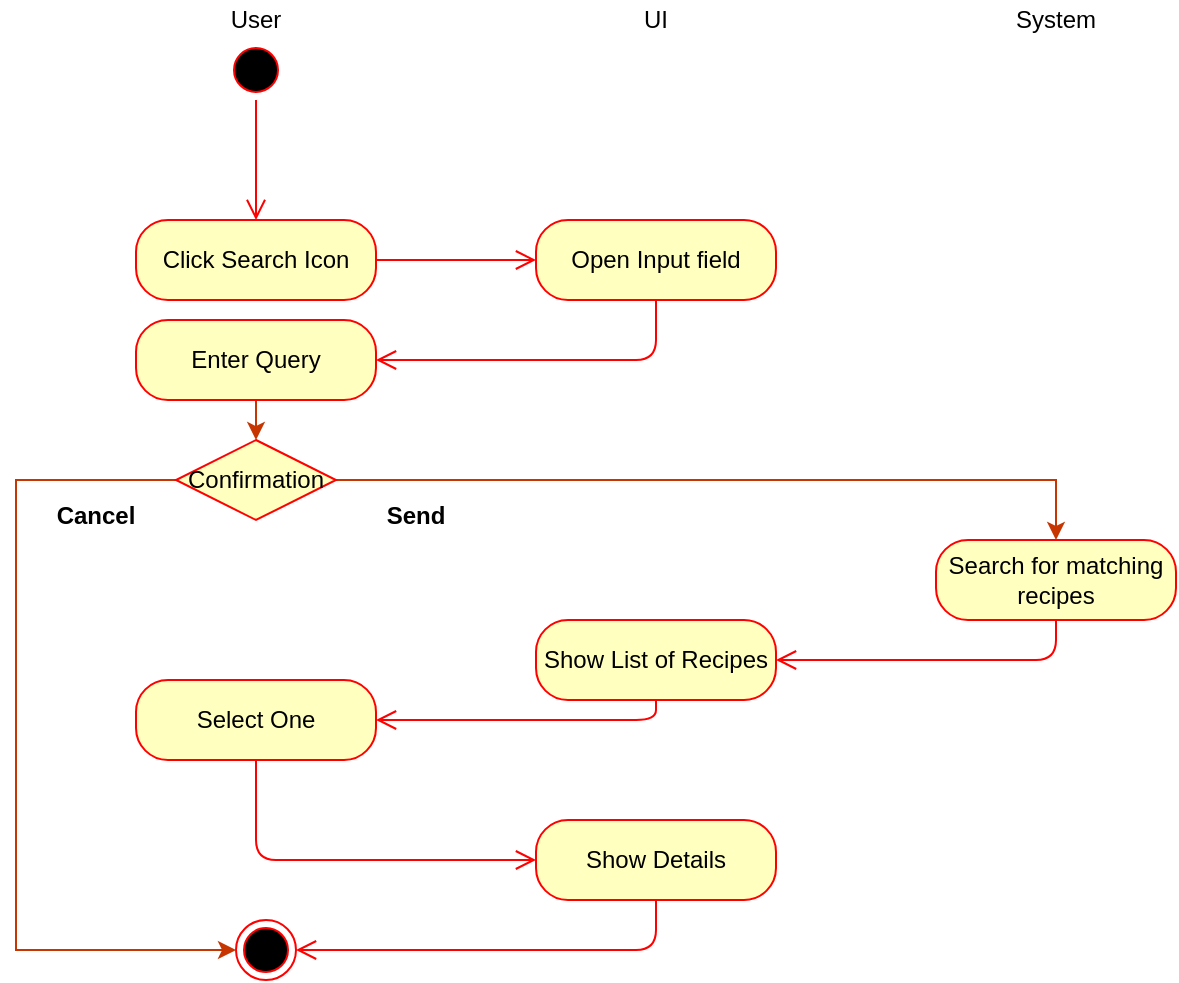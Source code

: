 <mxfile version="14.6.6" type="github">
  <diagram id="qXH1azGQI29en57dpuJr" name="Page-1">
    <mxGraphModel dx="1038" dy="548" grid="1" gridSize="10" guides="1" tooltips="1" connect="1" arrows="1" fold="1" page="1" pageScale="1" pageWidth="850" pageHeight="1100" math="0" shadow="0">
      <root>
        <mxCell id="0" />
        <mxCell id="1" parent="0" />
        <mxCell id="lzd6AW8fwGTubES_MPcw-1" value="User" style="text;html=1;strokeColor=none;fillColor=none;align=center;verticalAlign=middle;whiteSpace=wrap;rounded=0;" vertex="1" parent="1">
          <mxGeometry x="160" y="40" width="40" height="20" as="geometry" />
        </mxCell>
        <mxCell id="lzd6AW8fwGTubES_MPcw-2" value="UI" style="text;html=1;strokeColor=none;fillColor=none;align=center;verticalAlign=middle;whiteSpace=wrap;rounded=0;" vertex="1" parent="1">
          <mxGeometry x="360" y="40" width="40" height="20" as="geometry" />
        </mxCell>
        <mxCell id="lzd6AW8fwGTubES_MPcw-3" value="System" style="text;html=1;strokeColor=none;fillColor=none;align=center;verticalAlign=middle;whiteSpace=wrap;rounded=0;" vertex="1" parent="1">
          <mxGeometry x="560" y="40" width="40" height="20" as="geometry" />
        </mxCell>
        <mxCell id="lzd6AW8fwGTubES_MPcw-4" value="" style="ellipse;html=1;shape=startState;fillColor=#000000;strokeColor=#ff0000;" vertex="1" parent="1">
          <mxGeometry x="165" y="60" width="30" height="30" as="geometry" />
        </mxCell>
        <mxCell id="lzd6AW8fwGTubES_MPcw-5" value="" style="edgeStyle=orthogonalEdgeStyle;html=1;verticalAlign=bottom;endArrow=open;endSize=8;strokeColor=#ff0000;" edge="1" source="lzd6AW8fwGTubES_MPcw-4" parent="1">
          <mxGeometry relative="1" as="geometry">
            <mxPoint x="180" y="150" as="targetPoint" />
          </mxGeometry>
        </mxCell>
        <mxCell id="lzd6AW8fwGTubES_MPcw-6" value="Click Search Icon" style="rounded=1;whiteSpace=wrap;html=1;arcSize=40;fontColor=#000000;fillColor=#ffffc0;strokeColor=#ff0000;" vertex="1" parent="1">
          <mxGeometry x="120" y="150" width="120" height="40" as="geometry" />
        </mxCell>
        <mxCell id="lzd6AW8fwGTubES_MPcw-7" value="" style="edgeStyle=orthogonalEdgeStyle;html=1;verticalAlign=bottom;endArrow=open;endSize=8;strokeColor=#ff0000;" edge="1" source="lzd6AW8fwGTubES_MPcw-6" parent="1">
          <mxGeometry relative="1" as="geometry">
            <mxPoint x="320" y="170" as="targetPoint" />
          </mxGeometry>
        </mxCell>
        <mxCell id="lzd6AW8fwGTubES_MPcw-8" value="Open Input field" style="rounded=1;whiteSpace=wrap;html=1;arcSize=40;fontColor=#000000;fillColor=#ffffc0;strokeColor=#ff0000;" vertex="1" parent="1">
          <mxGeometry x="320" y="150" width="120" height="40" as="geometry" />
        </mxCell>
        <mxCell id="lzd6AW8fwGTubES_MPcw-9" value="" style="edgeStyle=orthogonalEdgeStyle;html=1;verticalAlign=bottom;endArrow=open;endSize=8;strokeColor=#ff0000;entryX=1;entryY=0.5;entryDx=0;entryDy=0;" edge="1" source="lzd6AW8fwGTubES_MPcw-8" parent="1" target="lzd6AW8fwGTubES_MPcw-10">
          <mxGeometry relative="1" as="geometry">
            <mxPoint x="380" y="250" as="targetPoint" />
            <Array as="points">
              <mxPoint x="380" y="220" />
            </Array>
          </mxGeometry>
        </mxCell>
        <mxCell id="lzd6AW8fwGTubES_MPcw-25" style="edgeStyle=orthogonalEdgeStyle;rounded=0;orthogonalLoop=1;jettySize=auto;html=1;exitX=0.5;exitY=1;exitDx=0;exitDy=0;entryX=0.5;entryY=0;entryDx=0;entryDy=0;fillColor=#fa6800;strokeColor=#C73500;" edge="1" parent="1" source="lzd6AW8fwGTubES_MPcw-10" target="lzd6AW8fwGTubES_MPcw-21">
          <mxGeometry relative="1" as="geometry" />
        </mxCell>
        <mxCell id="lzd6AW8fwGTubES_MPcw-10" value="Enter Query" style="rounded=1;whiteSpace=wrap;html=1;arcSize=40;fontColor=#000000;fillColor=#ffffc0;strokeColor=#ff0000;" vertex="1" parent="1">
          <mxGeometry x="120" y="200" width="120" height="40" as="geometry" />
        </mxCell>
        <mxCell id="lzd6AW8fwGTubES_MPcw-12" value="Search for matching recipes" style="rounded=1;whiteSpace=wrap;html=1;arcSize=40;fontColor=#000000;fillColor=#ffffc0;strokeColor=#ff0000;" vertex="1" parent="1">
          <mxGeometry x="520" y="310" width="120" height="40" as="geometry" />
        </mxCell>
        <mxCell id="lzd6AW8fwGTubES_MPcw-13" value="" style="edgeStyle=orthogonalEdgeStyle;html=1;verticalAlign=bottom;endArrow=open;endSize=8;strokeColor=#ff0000;entryX=1;entryY=0.5;entryDx=0;entryDy=0;" edge="1" source="lzd6AW8fwGTubES_MPcw-12" parent="1" target="lzd6AW8fwGTubES_MPcw-14">
          <mxGeometry relative="1" as="geometry">
            <mxPoint x="580" y="390" as="targetPoint" />
            <Array as="points">
              <mxPoint x="580" y="370" />
            </Array>
          </mxGeometry>
        </mxCell>
        <mxCell id="lzd6AW8fwGTubES_MPcw-14" value="Show List of Recipes" style="rounded=1;whiteSpace=wrap;html=1;arcSize=40;fontColor=#000000;fillColor=#ffffc0;strokeColor=#ff0000;" vertex="1" parent="1">
          <mxGeometry x="320" y="350" width="120" height="40" as="geometry" />
        </mxCell>
        <mxCell id="lzd6AW8fwGTubES_MPcw-15" value="" style="edgeStyle=orthogonalEdgeStyle;html=1;verticalAlign=bottom;endArrow=open;endSize=8;strokeColor=#ff0000;entryX=1;entryY=0.5;entryDx=0;entryDy=0;" edge="1" source="lzd6AW8fwGTubES_MPcw-14" parent="1" target="lzd6AW8fwGTubES_MPcw-16">
          <mxGeometry relative="1" as="geometry">
            <mxPoint x="380" y="450" as="targetPoint" />
            <Array as="points">
              <mxPoint x="380" y="400" />
            </Array>
          </mxGeometry>
        </mxCell>
        <mxCell id="lzd6AW8fwGTubES_MPcw-16" value="Select One" style="rounded=1;whiteSpace=wrap;html=1;arcSize=40;fontColor=#000000;fillColor=#ffffc0;strokeColor=#ff0000;" vertex="1" parent="1">
          <mxGeometry x="120" y="380" width="120" height="40" as="geometry" />
        </mxCell>
        <mxCell id="lzd6AW8fwGTubES_MPcw-17" value="" style="edgeStyle=orthogonalEdgeStyle;html=1;verticalAlign=bottom;endArrow=open;endSize=8;strokeColor=#ff0000;entryX=0;entryY=0.5;entryDx=0;entryDy=0;" edge="1" source="lzd6AW8fwGTubES_MPcw-16" parent="1" target="lzd6AW8fwGTubES_MPcw-18">
          <mxGeometry relative="1" as="geometry">
            <mxPoint x="180" y="480" as="targetPoint" />
            <Array as="points">
              <mxPoint x="180" y="470" />
            </Array>
          </mxGeometry>
        </mxCell>
        <mxCell id="lzd6AW8fwGTubES_MPcw-18" value="Show Details" style="rounded=1;whiteSpace=wrap;html=1;arcSize=40;fontColor=#000000;fillColor=#ffffc0;strokeColor=#ff0000;" vertex="1" parent="1">
          <mxGeometry x="320" y="450" width="120" height="40" as="geometry" />
        </mxCell>
        <mxCell id="lzd6AW8fwGTubES_MPcw-19" value="" style="edgeStyle=orthogonalEdgeStyle;html=1;verticalAlign=bottom;endArrow=open;endSize=8;strokeColor=#ff0000;entryX=1;entryY=0.5;entryDx=0;entryDy=0;" edge="1" source="lzd6AW8fwGTubES_MPcw-18" parent="1" target="lzd6AW8fwGTubES_MPcw-20">
          <mxGeometry relative="1" as="geometry">
            <mxPoint x="380" y="550" as="targetPoint" />
            <Array as="points">
              <mxPoint x="380" y="515" />
            </Array>
          </mxGeometry>
        </mxCell>
        <mxCell id="lzd6AW8fwGTubES_MPcw-20" value="" style="ellipse;html=1;shape=endState;fillColor=#000000;strokeColor=#ff0000;" vertex="1" parent="1">
          <mxGeometry x="170" y="500" width="30" height="30" as="geometry" />
        </mxCell>
        <mxCell id="lzd6AW8fwGTubES_MPcw-26" style="edgeStyle=orthogonalEdgeStyle;rounded=0;orthogonalLoop=1;jettySize=auto;html=1;exitX=1;exitY=0.5;exitDx=0;exitDy=0;entryX=0.5;entryY=0;entryDx=0;entryDy=0;fillColor=#fa6800;strokeColor=#C73500;endArrow=classic;endFill=1;" edge="1" parent="1" source="lzd6AW8fwGTubES_MPcw-21" target="lzd6AW8fwGTubES_MPcw-12">
          <mxGeometry relative="1" as="geometry" />
        </mxCell>
        <mxCell id="lzd6AW8fwGTubES_MPcw-29" style="edgeStyle=orthogonalEdgeStyle;rounded=0;orthogonalLoop=1;jettySize=auto;html=1;exitX=0;exitY=0.5;exitDx=0;exitDy=0;entryX=0;entryY=0.5;entryDx=0;entryDy=0;fillColor=#fa6800;strokeColor=#C73500;" edge="1" parent="1" source="lzd6AW8fwGTubES_MPcw-21" target="lzd6AW8fwGTubES_MPcw-20">
          <mxGeometry relative="1" as="geometry">
            <Array as="points">
              <mxPoint x="60" y="280" />
              <mxPoint x="60" y="515" />
            </Array>
          </mxGeometry>
        </mxCell>
        <mxCell id="lzd6AW8fwGTubES_MPcw-21" value="Confirmation" style="rhombus;whiteSpace=wrap;html=1;fillColor=#ffffc0;strokeColor=#ff0000;" vertex="1" parent="1">
          <mxGeometry x="140" y="260" width="80" height="40" as="geometry" />
        </mxCell>
        <mxCell id="lzd6AW8fwGTubES_MPcw-27" style="edgeStyle=orthogonalEdgeStyle;rounded=0;orthogonalLoop=1;jettySize=auto;html=1;exitX=0.5;exitY=1;exitDx=0;exitDy=0;" edge="1" parent="1" source="lzd6AW8fwGTubES_MPcw-21" target="lzd6AW8fwGTubES_MPcw-21">
          <mxGeometry relative="1" as="geometry" />
        </mxCell>
        <mxCell id="lzd6AW8fwGTubES_MPcw-30" value="Cancel" style="text;align=center;fontStyle=1;verticalAlign=middle;spacingLeft=3;spacingRight=3;strokeColor=none;rotatable=0;points=[[0,0.5],[1,0.5]];portConstraint=eastwest;" vertex="1" parent="1">
          <mxGeometry x="60" y="284" width="80" height="26" as="geometry" />
        </mxCell>
        <mxCell id="lzd6AW8fwGTubES_MPcw-33" value="Send" style="text;align=center;fontStyle=1;verticalAlign=middle;spacingLeft=3;spacingRight=3;strokeColor=none;rotatable=0;points=[[0,0.5],[1,0.5]];portConstraint=eastwest;" vertex="1" parent="1">
          <mxGeometry x="220" y="284" width="80" height="26" as="geometry" />
        </mxCell>
      </root>
    </mxGraphModel>
  </diagram>
</mxfile>
